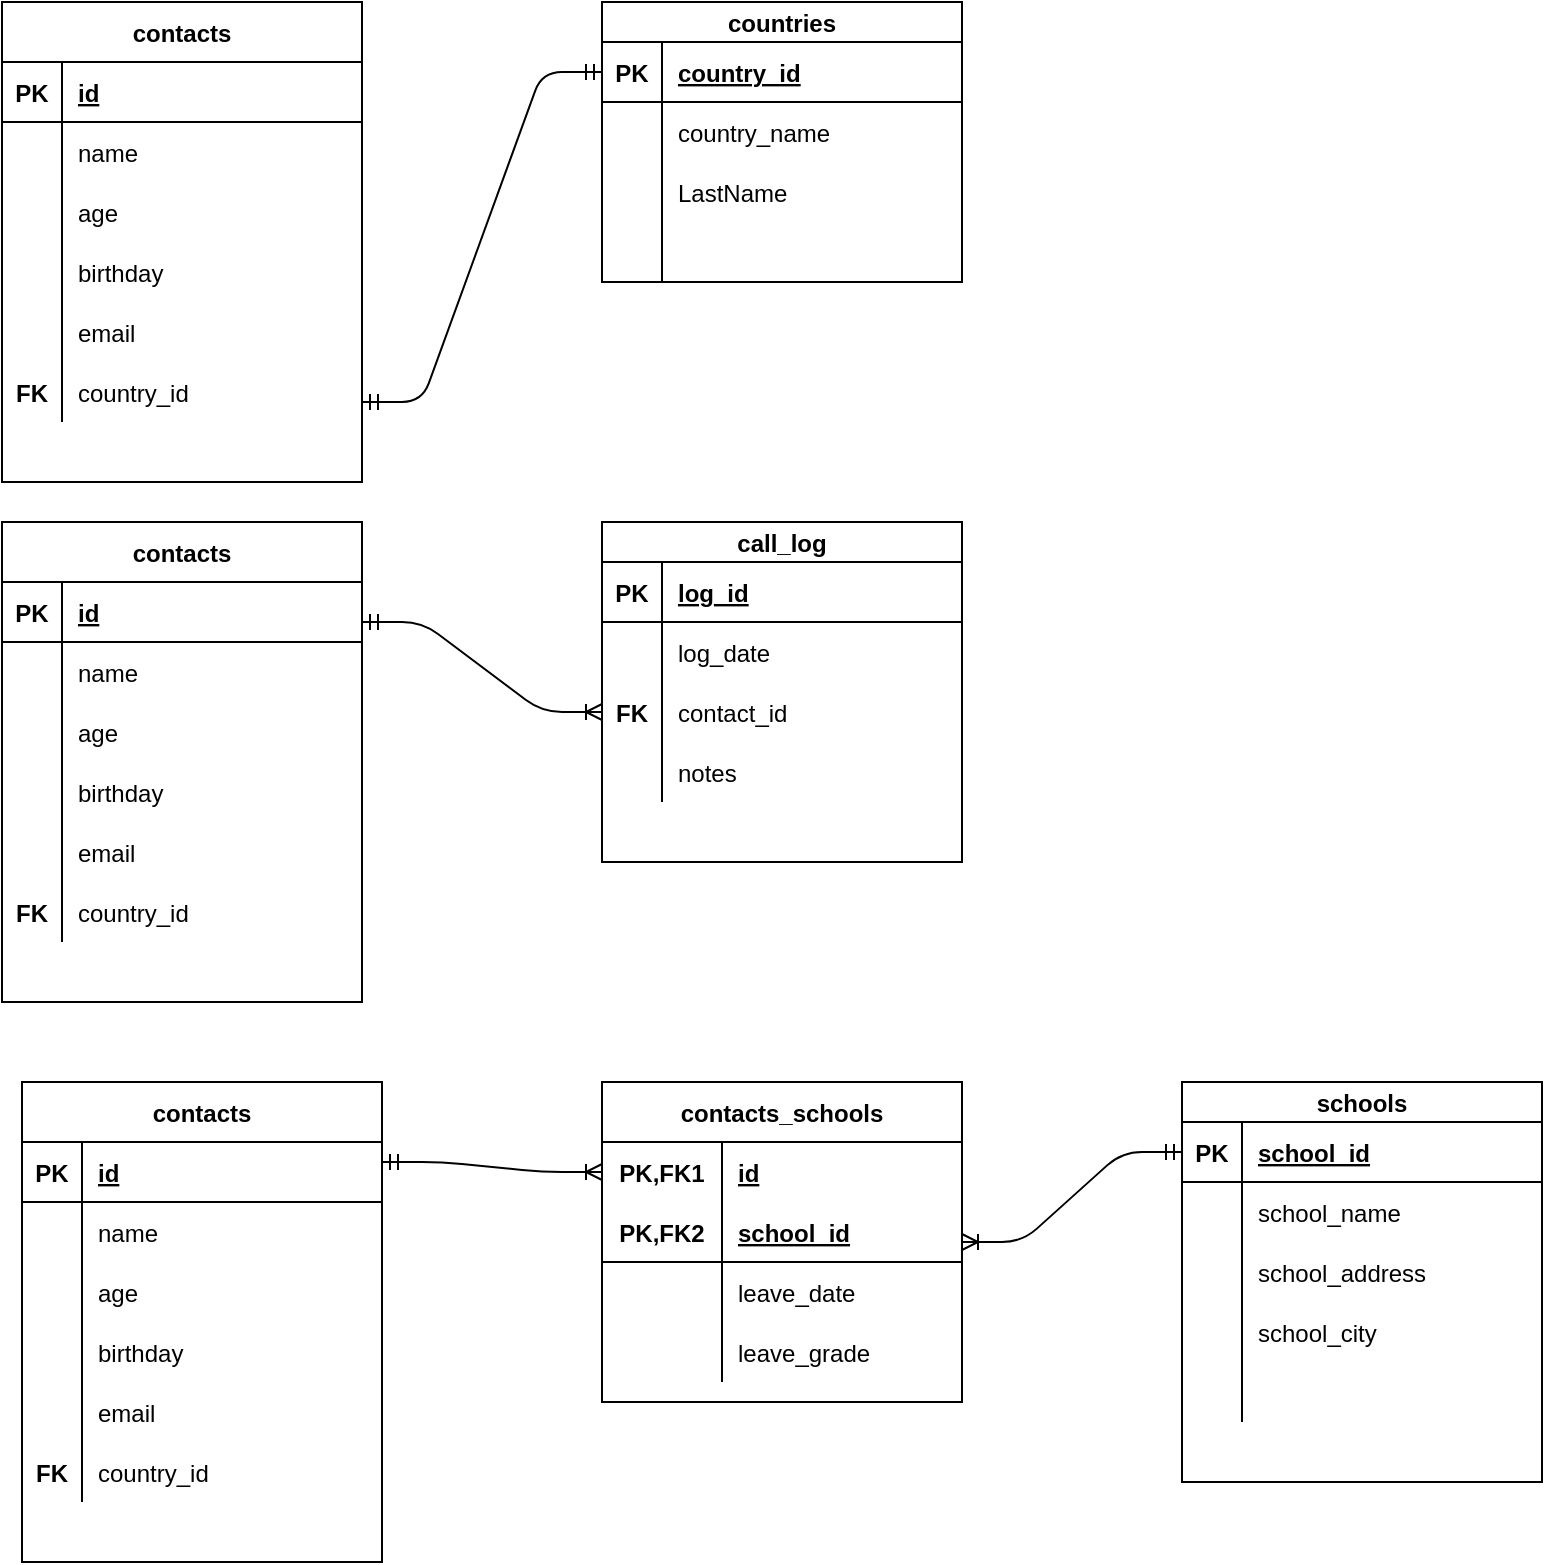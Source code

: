 <mxfile version="15.2.9" type="device"><diagram id="wgr2ggTL1TnB0jgn7J7c" name="Page-1"><mxGraphModel dx="1172" dy="720" grid="1" gridSize="10" guides="1" tooltips="1" connect="1" arrows="1" fold="1" page="1" pageScale="1" pageWidth="827" pageHeight="1169" math="0" shadow="0"><root><mxCell id="0"/><mxCell id="1" parent="0"/><mxCell id="co3IA1X_nIU6zzUNinkR-1" value="contacts" style="shape=table;startSize=30;container=1;collapsible=1;childLayout=tableLayout;fixedRows=1;rowLines=0;fontStyle=1;align=center;resizeLast=1;" vertex="1" parent="1"><mxGeometry x="10" y="10" width="180" height="240" as="geometry"/></mxCell><mxCell id="co3IA1X_nIU6zzUNinkR-2" value="" style="shape=partialRectangle;collapsible=0;dropTarget=0;pointerEvents=0;fillColor=none;top=0;left=0;bottom=1;right=0;points=[[0,0.5],[1,0.5]];portConstraint=eastwest;" vertex="1" parent="co3IA1X_nIU6zzUNinkR-1"><mxGeometry y="30" width="180" height="30" as="geometry"/></mxCell><mxCell id="co3IA1X_nIU6zzUNinkR-3" value="PK" style="shape=partialRectangle;connectable=0;fillColor=none;top=0;left=0;bottom=0;right=0;fontStyle=1;overflow=hidden;" vertex="1" parent="co3IA1X_nIU6zzUNinkR-2"><mxGeometry width="30" height="30" as="geometry"><mxRectangle width="30" height="30" as="alternateBounds"/></mxGeometry></mxCell><mxCell id="co3IA1X_nIU6zzUNinkR-4" value="id" style="shape=partialRectangle;connectable=0;fillColor=none;top=0;left=0;bottom=0;right=0;align=left;spacingLeft=6;fontStyle=5;overflow=hidden;" vertex="1" parent="co3IA1X_nIU6zzUNinkR-2"><mxGeometry x="30" width="150" height="30" as="geometry"><mxRectangle width="150" height="30" as="alternateBounds"/></mxGeometry></mxCell><mxCell id="co3IA1X_nIU6zzUNinkR-5" value="" style="shape=partialRectangle;collapsible=0;dropTarget=0;pointerEvents=0;fillColor=none;top=0;left=0;bottom=0;right=0;points=[[0,0.5],[1,0.5]];portConstraint=eastwest;" vertex="1" parent="co3IA1X_nIU6zzUNinkR-1"><mxGeometry y="60" width="180" height="30" as="geometry"/></mxCell><mxCell id="co3IA1X_nIU6zzUNinkR-6" value="" style="shape=partialRectangle;connectable=0;fillColor=none;top=0;left=0;bottom=0;right=0;editable=1;overflow=hidden;" vertex="1" parent="co3IA1X_nIU6zzUNinkR-5"><mxGeometry width="30" height="30" as="geometry"><mxRectangle width="30" height="30" as="alternateBounds"/></mxGeometry></mxCell><mxCell id="co3IA1X_nIU6zzUNinkR-7" value="name" style="shape=partialRectangle;connectable=0;fillColor=none;top=0;left=0;bottom=0;right=0;align=left;spacingLeft=6;overflow=hidden;" vertex="1" parent="co3IA1X_nIU6zzUNinkR-5"><mxGeometry x="30" width="150" height="30" as="geometry"><mxRectangle width="150" height="30" as="alternateBounds"/></mxGeometry></mxCell><mxCell id="co3IA1X_nIU6zzUNinkR-8" value="" style="shape=partialRectangle;collapsible=0;dropTarget=0;pointerEvents=0;fillColor=none;top=0;left=0;bottom=0;right=0;points=[[0,0.5],[1,0.5]];portConstraint=eastwest;" vertex="1" parent="co3IA1X_nIU6zzUNinkR-1"><mxGeometry y="90" width="180" height="30" as="geometry"/></mxCell><mxCell id="co3IA1X_nIU6zzUNinkR-9" value="" style="shape=partialRectangle;connectable=0;fillColor=none;top=0;left=0;bottom=0;right=0;editable=1;overflow=hidden;" vertex="1" parent="co3IA1X_nIU6zzUNinkR-8"><mxGeometry width="30" height="30" as="geometry"><mxRectangle width="30" height="30" as="alternateBounds"/></mxGeometry></mxCell><mxCell id="co3IA1X_nIU6zzUNinkR-10" value="age" style="shape=partialRectangle;connectable=0;fillColor=none;top=0;left=0;bottom=0;right=0;align=left;spacingLeft=6;overflow=hidden;" vertex="1" parent="co3IA1X_nIU6zzUNinkR-8"><mxGeometry x="30" width="150" height="30" as="geometry"><mxRectangle width="150" height="30" as="alternateBounds"/></mxGeometry></mxCell><mxCell id="co3IA1X_nIU6zzUNinkR-11" value="" style="shape=partialRectangle;collapsible=0;dropTarget=0;pointerEvents=0;fillColor=none;top=0;left=0;bottom=0;right=0;points=[[0,0.5],[1,0.5]];portConstraint=eastwest;" vertex="1" parent="co3IA1X_nIU6zzUNinkR-1"><mxGeometry y="120" width="180" height="30" as="geometry"/></mxCell><mxCell id="co3IA1X_nIU6zzUNinkR-12" value="" style="shape=partialRectangle;connectable=0;fillColor=none;top=0;left=0;bottom=0;right=0;editable=1;overflow=hidden;" vertex="1" parent="co3IA1X_nIU6zzUNinkR-11"><mxGeometry width="30" height="30" as="geometry"><mxRectangle width="30" height="30" as="alternateBounds"/></mxGeometry></mxCell><mxCell id="co3IA1X_nIU6zzUNinkR-13" value="birthday" style="shape=partialRectangle;connectable=0;fillColor=none;top=0;left=0;bottom=0;right=0;align=left;spacingLeft=6;overflow=hidden;" vertex="1" parent="co3IA1X_nIU6zzUNinkR-11"><mxGeometry x="30" width="150" height="30" as="geometry"><mxRectangle width="150" height="30" as="alternateBounds"/></mxGeometry></mxCell><mxCell id="co3IA1X_nIU6zzUNinkR-49" value="" style="shape=partialRectangle;collapsible=0;dropTarget=0;pointerEvents=0;fillColor=none;top=0;left=0;bottom=0;right=0;points=[[0,0.5],[1,0.5]];portConstraint=eastwest;" vertex="1" parent="co3IA1X_nIU6zzUNinkR-1"><mxGeometry y="150" width="180" height="30" as="geometry"/></mxCell><mxCell id="co3IA1X_nIU6zzUNinkR-50" value="" style="shape=partialRectangle;connectable=0;fillColor=none;top=0;left=0;bottom=0;right=0;editable=1;overflow=hidden;fontStyle=1" vertex="1" parent="co3IA1X_nIU6zzUNinkR-49"><mxGeometry width="30" height="30" as="geometry"><mxRectangle width="30" height="30" as="alternateBounds"/></mxGeometry></mxCell><mxCell id="co3IA1X_nIU6zzUNinkR-51" value="email" style="shape=partialRectangle;connectable=0;fillColor=none;top=0;left=0;bottom=0;right=0;align=left;spacingLeft=6;overflow=hidden;" vertex="1" parent="co3IA1X_nIU6zzUNinkR-49"><mxGeometry x="30" width="150" height="30" as="geometry"><mxRectangle width="150" height="30" as="alternateBounds"/></mxGeometry></mxCell><mxCell id="co3IA1X_nIU6zzUNinkR-54" value="" style="shape=partialRectangle;collapsible=0;dropTarget=0;pointerEvents=0;fillColor=none;top=0;left=0;bottom=0;right=0;points=[[0,0.5],[1,0.5]];portConstraint=eastwest;" vertex="1" parent="co3IA1X_nIU6zzUNinkR-1"><mxGeometry y="180" width="180" height="30" as="geometry"/></mxCell><mxCell id="co3IA1X_nIU6zzUNinkR-55" value="FK" style="shape=partialRectangle;connectable=0;fillColor=none;top=0;left=0;bottom=0;right=0;editable=1;overflow=hidden;fontStyle=1" vertex="1" parent="co3IA1X_nIU6zzUNinkR-54"><mxGeometry width="30" height="30" as="geometry"><mxRectangle width="30" height="30" as="alternateBounds"/></mxGeometry></mxCell><mxCell id="co3IA1X_nIU6zzUNinkR-56" value="country_id" style="shape=partialRectangle;connectable=0;fillColor=none;top=0;left=0;bottom=0;right=0;align=left;spacingLeft=6;overflow=hidden;" vertex="1" parent="co3IA1X_nIU6zzUNinkR-54"><mxGeometry x="30" width="150" height="30" as="geometry"><mxRectangle width="150" height="30" as="alternateBounds"/></mxGeometry></mxCell><mxCell id="co3IA1X_nIU6zzUNinkR-33" value="countries" style="shape=table;startSize=20;container=1;collapsible=1;childLayout=tableLayout;fixedRows=1;rowLines=0;fontStyle=1;align=center;resizeLast=1;" vertex="1" parent="1"><mxGeometry x="310" y="10" width="180" height="140" as="geometry"/></mxCell><mxCell id="co3IA1X_nIU6zzUNinkR-34" value="" style="shape=partialRectangle;collapsible=0;dropTarget=0;pointerEvents=0;fillColor=none;top=0;left=0;bottom=1;right=0;points=[[0,0.5],[1,0.5]];portConstraint=eastwest;" vertex="1" parent="co3IA1X_nIU6zzUNinkR-33"><mxGeometry y="20" width="180" height="30" as="geometry"/></mxCell><mxCell id="co3IA1X_nIU6zzUNinkR-35" value="PK" style="shape=partialRectangle;connectable=0;fillColor=none;top=0;left=0;bottom=0;right=0;fontStyle=1;overflow=hidden;" vertex="1" parent="co3IA1X_nIU6zzUNinkR-34"><mxGeometry width="30" height="30" as="geometry"><mxRectangle width="30" height="30" as="alternateBounds"/></mxGeometry></mxCell><mxCell id="co3IA1X_nIU6zzUNinkR-36" value="country_id" style="shape=partialRectangle;connectable=0;fillColor=none;top=0;left=0;bottom=0;right=0;align=left;spacingLeft=6;fontStyle=5;overflow=hidden;" vertex="1" parent="co3IA1X_nIU6zzUNinkR-34"><mxGeometry x="30" width="150" height="30" as="geometry"><mxRectangle width="150" height="30" as="alternateBounds"/></mxGeometry></mxCell><mxCell id="co3IA1X_nIU6zzUNinkR-37" value="" style="shape=partialRectangle;collapsible=0;dropTarget=0;pointerEvents=0;fillColor=none;top=0;left=0;bottom=0;right=0;points=[[0,0.5],[1,0.5]];portConstraint=eastwest;" vertex="1" parent="co3IA1X_nIU6zzUNinkR-33"><mxGeometry y="50" width="180" height="30" as="geometry"/></mxCell><mxCell id="co3IA1X_nIU6zzUNinkR-38" value="" style="shape=partialRectangle;connectable=0;fillColor=none;top=0;left=0;bottom=0;right=0;editable=1;overflow=hidden;" vertex="1" parent="co3IA1X_nIU6zzUNinkR-37"><mxGeometry width="30" height="30" as="geometry"><mxRectangle width="30" height="30" as="alternateBounds"/></mxGeometry></mxCell><mxCell id="co3IA1X_nIU6zzUNinkR-39" value="country_name" style="shape=partialRectangle;connectable=0;fillColor=none;top=0;left=0;bottom=0;right=0;align=left;spacingLeft=6;overflow=hidden;" vertex="1" parent="co3IA1X_nIU6zzUNinkR-37"><mxGeometry x="30" width="150" height="30" as="geometry"><mxRectangle width="150" height="30" as="alternateBounds"/></mxGeometry></mxCell><mxCell id="co3IA1X_nIU6zzUNinkR-40" value="" style="shape=partialRectangle;collapsible=0;dropTarget=0;pointerEvents=0;fillColor=none;top=0;left=0;bottom=0;right=0;points=[[0,0.5],[1,0.5]];portConstraint=eastwest;" vertex="1" parent="co3IA1X_nIU6zzUNinkR-33"><mxGeometry y="80" width="180" height="30" as="geometry"/></mxCell><mxCell id="co3IA1X_nIU6zzUNinkR-41" value="" style="shape=partialRectangle;connectable=0;fillColor=none;top=0;left=0;bottom=0;right=0;editable=1;overflow=hidden;" vertex="1" parent="co3IA1X_nIU6zzUNinkR-40"><mxGeometry width="30" height="30" as="geometry"><mxRectangle width="30" height="30" as="alternateBounds"/></mxGeometry></mxCell><mxCell id="co3IA1X_nIU6zzUNinkR-42" value="LastName" style="shape=partialRectangle;connectable=0;fillColor=none;top=0;left=0;bottom=0;right=0;align=left;spacingLeft=6;overflow=hidden;" vertex="1" parent="co3IA1X_nIU6zzUNinkR-40"><mxGeometry x="30" width="150" height="30" as="geometry"><mxRectangle width="150" height="30" as="alternateBounds"/></mxGeometry></mxCell><mxCell id="co3IA1X_nIU6zzUNinkR-43" value="" style="shape=partialRectangle;collapsible=0;dropTarget=0;pointerEvents=0;fillColor=none;top=0;left=0;bottom=0;right=0;points=[[0,0.5],[1,0.5]];portConstraint=eastwest;" vertex="1" parent="co3IA1X_nIU6zzUNinkR-33"><mxGeometry y="110" width="180" height="30" as="geometry"/></mxCell><mxCell id="co3IA1X_nIU6zzUNinkR-44" value="" style="shape=partialRectangle;connectable=0;fillColor=none;top=0;left=0;bottom=0;right=0;editable=1;overflow=hidden;fontStyle=1" vertex="1" parent="co3IA1X_nIU6zzUNinkR-43"><mxGeometry width="30" height="30" as="geometry"><mxRectangle width="30" height="30" as="alternateBounds"/></mxGeometry></mxCell><mxCell id="co3IA1X_nIU6zzUNinkR-45" value="" style="shape=partialRectangle;connectable=0;fillColor=none;top=0;left=0;bottom=0;right=0;align=left;spacingLeft=6;overflow=hidden;" vertex="1" parent="co3IA1X_nIU6zzUNinkR-43"><mxGeometry x="30" width="150" height="30" as="geometry"><mxRectangle width="150" height="30" as="alternateBounds"/></mxGeometry></mxCell><mxCell id="co3IA1X_nIU6zzUNinkR-58" value="contacts" style="shape=table;startSize=30;container=1;collapsible=1;childLayout=tableLayout;fixedRows=1;rowLines=0;fontStyle=1;align=center;resizeLast=1;" vertex="1" parent="1"><mxGeometry x="10" y="270" width="180" height="240" as="geometry"/></mxCell><mxCell id="co3IA1X_nIU6zzUNinkR-59" value="" style="shape=partialRectangle;collapsible=0;dropTarget=0;pointerEvents=0;fillColor=none;top=0;left=0;bottom=1;right=0;points=[[0,0.5],[1,0.5]];portConstraint=eastwest;" vertex="1" parent="co3IA1X_nIU6zzUNinkR-58"><mxGeometry y="30" width="180" height="30" as="geometry"/></mxCell><mxCell id="co3IA1X_nIU6zzUNinkR-60" value="PK" style="shape=partialRectangle;connectable=0;fillColor=none;top=0;left=0;bottom=0;right=0;fontStyle=1;overflow=hidden;" vertex="1" parent="co3IA1X_nIU6zzUNinkR-59"><mxGeometry width="30" height="30" as="geometry"><mxRectangle width="30" height="30" as="alternateBounds"/></mxGeometry></mxCell><mxCell id="co3IA1X_nIU6zzUNinkR-61" value="id" style="shape=partialRectangle;connectable=0;fillColor=none;top=0;left=0;bottom=0;right=0;align=left;spacingLeft=6;fontStyle=5;overflow=hidden;" vertex="1" parent="co3IA1X_nIU6zzUNinkR-59"><mxGeometry x="30" width="150" height="30" as="geometry"><mxRectangle width="150" height="30" as="alternateBounds"/></mxGeometry></mxCell><mxCell id="co3IA1X_nIU6zzUNinkR-62" value="" style="shape=partialRectangle;collapsible=0;dropTarget=0;pointerEvents=0;fillColor=none;top=0;left=0;bottom=0;right=0;points=[[0,0.5],[1,0.5]];portConstraint=eastwest;" vertex="1" parent="co3IA1X_nIU6zzUNinkR-58"><mxGeometry y="60" width="180" height="30" as="geometry"/></mxCell><mxCell id="co3IA1X_nIU6zzUNinkR-63" value="" style="shape=partialRectangle;connectable=0;fillColor=none;top=0;left=0;bottom=0;right=0;editable=1;overflow=hidden;" vertex="1" parent="co3IA1X_nIU6zzUNinkR-62"><mxGeometry width="30" height="30" as="geometry"><mxRectangle width="30" height="30" as="alternateBounds"/></mxGeometry></mxCell><mxCell id="co3IA1X_nIU6zzUNinkR-64" value="name" style="shape=partialRectangle;connectable=0;fillColor=none;top=0;left=0;bottom=0;right=0;align=left;spacingLeft=6;overflow=hidden;" vertex="1" parent="co3IA1X_nIU6zzUNinkR-62"><mxGeometry x="30" width="150" height="30" as="geometry"><mxRectangle width="150" height="30" as="alternateBounds"/></mxGeometry></mxCell><mxCell id="co3IA1X_nIU6zzUNinkR-65" value="" style="shape=partialRectangle;collapsible=0;dropTarget=0;pointerEvents=0;fillColor=none;top=0;left=0;bottom=0;right=0;points=[[0,0.5],[1,0.5]];portConstraint=eastwest;" vertex="1" parent="co3IA1X_nIU6zzUNinkR-58"><mxGeometry y="90" width="180" height="30" as="geometry"/></mxCell><mxCell id="co3IA1X_nIU6zzUNinkR-66" value="" style="shape=partialRectangle;connectable=0;fillColor=none;top=0;left=0;bottom=0;right=0;editable=1;overflow=hidden;" vertex="1" parent="co3IA1X_nIU6zzUNinkR-65"><mxGeometry width="30" height="30" as="geometry"><mxRectangle width="30" height="30" as="alternateBounds"/></mxGeometry></mxCell><mxCell id="co3IA1X_nIU6zzUNinkR-67" value="age" style="shape=partialRectangle;connectable=0;fillColor=none;top=0;left=0;bottom=0;right=0;align=left;spacingLeft=6;overflow=hidden;" vertex="1" parent="co3IA1X_nIU6zzUNinkR-65"><mxGeometry x="30" width="150" height="30" as="geometry"><mxRectangle width="150" height="30" as="alternateBounds"/></mxGeometry></mxCell><mxCell id="co3IA1X_nIU6zzUNinkR-68" value="" style="shape=partialRectangle;collapsible=0;dropTarget=0;pointerEvents=0;fillColor=none;top=0;left=0;bottom=0;right=0;points=[[0,0.5],[1,0.5]];portConstraint=eastwest;" vertex="1" parent="co3IA1X_nIU6zzUNinkR-58"><mxGeometry y="120" width="180" height="30" as="geometry"/></mxCell><mxCell id="co3IA1X_nIU6zzUNinkR-69" value="" style="shape=partialRectangle;connectable=0;fillColor=none;top=0;left=0;bottom=0;right=0;editable=1;overflow=hidden;" vertex="1" parent="co3IA1X_nIU6zzUNinkR-68"><mxGeometry width="30" height="30" as="geometry"><mxRectangle width="30" height="30" as="alternateBounds"/></mxGeometry></mxCell><mxCell id="co3IA1X_nIU6zzUNinkR-70" value="birthday" style="shape=partialRectangle;connectable=0;fillColor=none;top=0;left=0;bottom=0;right=0;align=left;spacingLeft=6;overflow=hidden;" vertex="1" parent="co3IA1X_nIU6zzUNinkR-68"><mxGeometry x="30" width="150" height="30" as="geometry"><mxRectangle width="150" height="30" as="alternateBounds"/></mxGeometry></mxCell><mxCell id="co3IA1X_nIU6zzUNinkR-71" value="" style="shape=partialRectangle;collapsible=0;dropTarget=0;pointerEvents=0;fillColor=none;top=0;left=0;bottom=0;right=0;points=[[0,0.5],[1,0.5]];portConstraint=eastwest;" vertex="1" parent="co3IA1X_nIU6zzUNinkR-58"><mxGeometry y="150" width="180" height="30" as="geometry"/></mxCell><mxCell id="co3IA1X_nIU6zzUNinkR-72" value="" style="shape=partialRectangle;connectable=0;fillColor=none;top=0;left=0;bottom=0;right=0;editable=1;overflow=hidden;fontStyle=1" vertex="1" parent="co3IA1X_nIU6zzUNinkR-71"><mxGeometry width="30" height="30" as="geometry"><mxRectangle width="30" height="30" as="alternateBounds"/></mxGeometry></mxCell><mxCell id="co3IA1X_nIU6zzUNinkR-73" value="email" style="shape=partialRectangle;connectable=0;fillColor=none;top=0;left=0;bottom=0;right=0;align=left;spacingLeft=6;overflow=hidden;" vertex="1" parent="co3IA1X_nIU6zzUNinkR-71"><mxGeometry x="30" width="150" height="30" as="geometry"><mxRectangle width="150" height="30" as="alternateBounds"/></mxGeometry></mxCell><mxCell id="co3IA1X_nIU6zzUNinkR-74" value="" style="shape=partialRectangle;collapsible=0;dropTarget=0;pointerEvents=0;fillColor=none;top=0;left=0;bottom=0;right=0;points=[[0,0.5],[1,0.5]];portConstraint=eastwest;" vertex="1" parent="co3IA1X_nIU6zzUNinkR-58"><mxGeometry y="180" width="180" height="30" as="geometry"/></mxCell><mxCell id="co3IA1X_nIU6zzUNinkR-75" value="FK" style="shape=partialRectangle;connectable=0;fillColor=none;top=0;left=0;bottom=0;right=0;editable=1;overflow=hidden;fontStyle=1" vertex="1" parent="co3IA1X_nIU6zzUNinkR-74"><mxGeometry width="30" height="30" as="geometry"><mxRectangle width="30" height="30" as="alternateBounds"/></mxGeometry></mxCell><mxCell id="co3IA1X_nIU6zzUNinkR-76" value="country_id" style="shape=partialRectangle;connectable=0;fillColor=none;top=0;left=0;bottom=0;right=0;align=left;spacingLeft=6;overflow=hidden;" vertex="1" parent="co3IA1X_nIU6zzUNinkR-74"><mxGeometry x="30" width="150" height="30" as="geometry"><mxRectangle width="150" height="30" as="alternateBounds"/></mxGeometry></mxCell><mxCell id="co3IA1X_nIU6zzUNinkR-77" value="call_log" style="shape=table;startSize=20;container=1;collapsible=1;childLayout=tableLayout;fixedRows=1;rowLines=0;fontStyle=1;align=center;resizeLast=1;" vertex="1" parent="1"><mxGeometry x="310" y="270" width="180" height="170" as="geometry"/></mxCell><mxCell id="co3IA1X_nIU6zzUNinkR-78" value="" style="shape=partialRectangle;collapsible=0;dropTarget=0;pointerEvents=0;fillColor=none;top=0;left=0;bottom=1;right=0;points=[[0,0.5],[1,0.5]];portConstraint=eastwest;" vertex="1" parent="co3IA1X_nIU6zzUNinkR-77"><mxGeometry y="20" width="180" height="30" as="geometry"/></mxCell><mxCell id="co3IA1X_nIU6zzUNinkR-79" value="PK" style="shape=partialRectangle;connectable=0;fillColor=none;top=0;left=0;bottom=0;right=0;fontStyle=1;overflow=hidden;" vertex="1" parent="co3IA1X_nIU6zzUNinkR-78"><mxGeometry width="30" height="30" as="geometry"><mxRectangle width="30" height="30" as="alternateBounds"/></mxGeometry></mxCell><mxCell id="co3IA1X_nIU6zzUNinkR-80" value="log_id" style="shape=partialRectangle;connectable=0;fillColor=none;top=0;left=0;bottom=0;right=0;align=left;spacingLeft=6;fontStyle=5;overflow=hidden;" vertex="1" parent="co3IA1X_nIU6zzUNinkR-78"><mxGeometry x="30" width="150" height="30" as="geometry"><mxRectangle width="150" height="30" as="alternateBounds"/></mxGeometry></mxCell><mxCell id="co3IA1X_nIU6zzUNinkR-81" value="" style="shape=partialRectangle;collapsible=0;dropTarget=0;pointerEvents=0;fillColor=none;top=0;left=0;bottom=0;right=0;points=[[0,0.5],[1,0.5]];portConstraint=eastwest;" vertex="1" parent="co3IA1X_nIU6zzUNinkR-77"><mxGeometry y="50" width="180" height="30" as="geometry"/></mxCell><mxCell id="co3IA1X_nIU6zzUNinkR-82" value="" style="shape=partialRectangle;connectable=0;fillColor=none;top=0;left=0;bottom=0;right=0;editable=1;overflow=hidden;" vertex="1" parent="co3IA1X_nIU6zzUNinkR-81"><mxGeometry width="30" height="30" as="geometry"><mxRectangle width="30" height="30" as="alternateBounds"/></mxGeometry></mxCell><mxCell id="co3IA1X_nIU6zzUNinkR-83" value="log_date" style="shape=partialRectangle;connectable=0;fillColor=none;top=0;left=0;bottom=0;right=0;align=left;spacingLeft=6;overflow=hidden;" vertex="1" parent="co3IA1X_nIU6zzUNinkR-81"><mxGeometry x="30" width="150" height="30" as="geometry"><mxRectangle width="150" height="30" as="alternateBounds"/></mxGeometry></mxCell><mxCell id="co3IA1X_nIU6zzUNinkR-84" value="" style="shape=partialRectangle;collapsible=0;dropTarget=0;pointerEvents=0;fillColor=none;top=0;left=0;bottom=0;right=0;points=[[0,0.5],[1,0.5]];portConstraint=eastwest;" vertex="1" parent="co3IA1X_nIU6zzUNinkR-77"><mxGeometry y="80" width="180" height="30" as="geometry"/></mxCell><mxCell id="co3IA1X_nIU6zzUNinkR-85" value="FK" style="shape=partialRectangle;connectable=0;fillColor=none;top=0;left=0;bottom=0;right=0;editable=1;overflow=hidden;fontStyle=1" vertex="1" parent="co3IA1X_nIU6zzUNinkR-84"><mxGeometry width="30" height="30" as="geometry"><mxRectangle width="30" height="30" as="alternateBounds"/></mxGeometry></mxCell><mxCell id="co3IA1X_nIU6zzUNinkR-86" value="contact_id" style="shape=partialRectangle;connectable=0;fillColor=none;top=0;left=0;bottom=0;right=0;align=left;spacingLeft=6;overflow=hidden;" vertex="1" parent="co3IA1X_nIU6zzUNinkR-84"><mxGeometry x="30" width="150" height="30" as="geometry"><mxRectangle width="150" height="30" as="alternateBounds"/></mxGeometry></mxCell><mxCell id="co3IA1X_nIU6zzUNinkR-90" value="" style="shape=partialRectangle;collapsible=0;dropTarget=0;pointerEvents=0;fillColor=none;top=0;left=0;bottom=0;right=0;points=[[0,0.5],[1,0.5]];portConstraint=eastwest;" vertex="1" parent="co3IA1X_nIU6zzUNinkR-77"><mxGeometry y="110" width="180" height="30" as="geometry"/></mxCell><mxCell id="co3IA1X_nIU6zzUNinkR-91" value="" style="shape=partialRectangle;connectable=0;fillColor=none;top=0;left=0;bottom=0;right=0;editable=1;overflow=hidden;" vertex="1" parent="co3IA1X_nIU6zzUNinkR-90"><mxGeometry width="30" height="30" as="geometry"><mxRectangle width="30" height="30" as="alternateBounds"/></mxGeometry></mxCell><mxCell id="co3IA1X_nIU6zzUNinkR-92" value="notes" style="shape=partialRectangle;connectable=0;fillColor=none;top=0;left=0;bottom=0;right=0;align=left;spacingLeft=6;overflow=hidden;" vertex="1" parent="co3IA1X_nIU6zzUNinkR-90"><mxGeometry x="30" width="150" height="30" as="geometry"><mxRectangle width="150" height="30" as="alternateBounds"/></mxGeometry></mxCell><mxCell id="co3IA1X_nIU6zzUNinkR-93" value="" style="edgeStyle=entityRelationEdgeStyle;fontSize=12;html=1;endArrow=ERoneToMany;entryX=0;entryY=0.5;entryDx=0;entryDy=0;startArrow=ERmandOne;startFill=0;" edge="1" parent="1" target="co3IA1X_nIU6zzUNinkR-84"><mxGeometry width="100" height="100" relative="1" as="geometry"><mxPoint x="190" y="320" as="sourcePoint"/><mxPoint x="290" y="220" as="targetPoint"/></mxGeometry></mxCell><mxCell id="co3IA1X_nIU6zzUNinkR-94" value="" style="edgeStyle=entityRelationEdgeStyle;fontSize=12;html=1;endArrow=ERmandOne;startArrow=ERmandOne;entryX=0;entryY=0.5;entryDx=0;entryDy=0;" edge="1" parent="1" target="co3IA1X_nIU6zzUNinkR-34"><mxGeometry width="100" height="100" relative="1" as="geometry"><mxPoint x="190" y="210" as="sourcePoint"/><mxPoint x="290" y="110" as="targetPoint"/></mxGeometry></mxCell><mxCell id="co3IA1X_nIU6zzUNinkR-95" value="contacts" style="shape=table;startSize=30;container=1;collapsible=1;childLayout=tableLayout;fixedRows=1;rowLines=0;fontStyle=1;align=center;resizeLast=1;" vertex="1" parent="1"><mxGeometry x="20" y="550" width="180" height="240" as="geometry"/></mxCell><mxCell id="co3IA1X_nIU6zzUNinkR-96" value="" style="shape=partialRectangle;collapsible=0;dropTarget=0;pointerEvents=0;fillColor=none;top=0;left=0;bottom=1;right=0;points=[[0,0.5],[1,0.5]];portConstraint=eastwest;" vertex="1" parent="co3IA1X_nIU6zzUNinkR-95"><mxGeometry y="30" width="180" height="30" as="geometry"/></mxCell><mxCell id="co3IA1X_nIU6zzUNinkR-97" value="PK" style="shape=partialRectangle;connectable=0;fillColor=none;top=0;left=0;bottom=0;right=0;fontStyle=1;overflow=hidden;" vertex="1" parent="co3IA1X_nIU6zzUNinkR-96"><mxGeometry width="30" height="30" as="geometry"><mxRectangle width="30" height="30" as="alternateBounds"/></mxGeometry></mxCell><mxCell id="co3IA1X_nIU6zzUNinkR-98" value="id" style="shape=partialRectangle;connectable=0;fillColor=none;top=0;left=0;bottom=0;right=0;align=left;spacingLeft=6;fontStyle=5;overflow=hidden;" vertex="1" parent="co3IA1X_nIU6zzUNinkR-96"><mxGeometry x="30" width="150" height="30" as="geometry"><mxRectangle width="150" height="30" as="alternateBounds"/></mxGeometry></mxCell><mxCell id="co3IA1X_nIU6zzUNinkR-99" value="" style="shape=partialRectangle;collapsible=0;dropTarget=0;pointerEvents=0;fillColor=none;top=0;left=0;bottom=0;right=0;points=[[0,0.5],[1,0.5]];portConstraint=eastwest;" vertex="1" parent="co3IA1X_nIU6zzUNinkR-95"><mxGeometry y="60" width="180" height="30" as="geometry"/></mxCell><mxCell id="co3IA1X_nIU6zzUNinkR-100" value="" style="shape=partialRectangle;connectable=0;fillColor=none;top=0;left=0;bottom=0;right=0;editable=1;overflow=hidden;" vertex="1" parent="co3IA1X_nIU6zzUNinkR-99"><mxGeometry width="30" height="30" as="geometry"><mxRectangle width="30" height="30" as="alternateBounds"/></mxGeometry></mxCell><mxCell id="co3IA1X_nIU6zzUNinkR-101" value="name" style="shape=partialRectangle;connectable=0;fillColor=none;top=0;left=0;bottom=0;right=0;align=left;spacingLeft=6;overflow=hidden;" vertex="1" parent="co3IA1X_nIU6zzUNinkR-99"><mxGeometry x="30" width="150" height="30" as="geometry"><mxRectangle width="150" height="30" as="alternateBounds"/></mxGeometry></mxCell><mxCell id="co3IA1X_nIU6zzUNinkR-102" value="" style="shape=partialRectangle;collapsible=0;dropTarget=0;pointerEvents=0;fillColor=none;top=0;left=0;bottom=0;right=0;points=[[0,0.5],[1,0.5]];portConstraint=eastwest;" vertex="1" parent="co3IA1X_nIU6zzUNinkR-95"><mxGeometry y="90" width="180" height="30" as="geometry"/></mxCell><mxCell id="co3IA1X_nIU6zzUNinkR-103" value="" style="shape=partialRectangle;connectable=0;fillColor=none;top=0;left=0;bottom=0;right=0;editable=1;overflow=hidden;" vertex="1" parent="co3IA1X_nIU6zzUNinkR-102"><mxGeometry width="30" height="30" as="geometry"><mxRectangle width="30" height="30" as="alternateBounds"/></mxGeometry></mxCell><mxCell id="co3IA1X_nIU6zzUNinkR-104" value="age" style="shape=partialRectangle;connectable=0;fillColor=none;top=0;left=0;bottom=0;right=0;align=left;spacingLeft=6;overflow=hidden;" vertex="1" parent="co3IA1X_nIU6zzUNinkR-102"><mxGeometry x="30" width="150" height="30" as="geometry"><mxRectangle width="150" height="30" as="alternateBounds"/></mxGeometry></mxCell><mxCell id="co3IA1X_nIU6zzUNinkR-105" value="" style="shape=partialRectangle;collapsible=0;dropTarget=0;pointerEvents=0;fillColor=none;top=0;left=0;bottom=0;right=0;points=[[0,0.5],[1,0.5]];portConstraint=eastwest;" vertex="1" parent="co3IA1X_nIU6zzUNinkR-95"><mxGeometry y="120" width="180" height="30" as="geometry"/></mxCell><mxCell id="co3IA1X_nIU6zzUNinkR-106" value="" style="shape=partialRectangle;connectable=0;fillColor=none;top=0;left=0;bottom=0;right=0;editable=1;overflow=hidden;" vertex="1" parent="co3IA1X_nIU6zzUNinkR-105"><mxGeometry width="30" height="30" as="geometry"><mxRectangle width="30" height="30" as="alternateBounds"/></mxGeometry></mxCell><mxCell id="co3IA1X_nIU6zzUNinkR-107" value="birthday" style="shape=partialRectangle;connectable=0;fillColor=none;top=0;left=0;bottom=0;right=0;align=left;spacingLeft=6;overflow=hidden;" vertex="1" parent="co3IA1X_nIU6zzUNinkR-105"><mxGeometry x="30" width="150" height="30" as="geometry"><mxRectangle width="150" height="30" as="alternateBounds"/></mxGeometry></mxCell><mxCell id="co3IA1X_nIU6zzUNinkR-108" value="" style="shape=partialRectangle;collapsible=0;dropTarget=0;pointerEvents=0;fillColor=none;top=0;left=0;bottom=0;right=0;points=[[0,0.5],[1,0.5]];portConstraint=eastwest;" vertex="1" parent="co3IA1X_nIU6zzUNinkR-95"><mxGeometry y="150" width="180" height="30" as="geometry"/></mxCell><mxCell id="co3IA1X_nIU6zzUNinkR-109" value="" style="shape=partialRectangle;connectable=0;fillColor=none;top=0;left=0;bottom=0;right=0;editable=1;overflow=hidden;fontStyle=1" vertex="1" parent="co3IA1X_nIU6zzUNinkR-108"><mxGeometry width="30" height="30" as="geometry"><mxRectangle width="30" height="30" as="alternateBounds"/></mxGeometry></mxCell><mxCell id="co3IA1X_nIU6zzUNinkR-110" value="email" style="shape=partialRectangle;connectable=0;fillColor=none;top=0;left=0;bottom=0;right=0;align=left;spacingLeft=6;overflow=hidden;" vertex="1" parent="co3IA1X_nIU6zzUNinkR-108"><mxGeometry x="30" width="150" height="30" as="geometry"><mxRectangle width="150" height="30" as="alternateBounds"/></mxGeometry></mxCell><mxCell id="co3IA1X_nIU6zzUNinkR-111" value="" style="shape=partialRectangle;collapsible=0;dropTarget=0;pointerEvents=0;fillColor=none;top=0;left=0;bottom=0;right=0;points=[[0,0.5],[1,0.5]];portConstraint=eastwest;" vertex="1" parent="co3IA1X_nIU6zzUNinkR-95"><mxGeometry y="180" width="180" height="30" as="geometry"/></mxCell><mxCell id="co3IA1X_nIU6zzUNinkR-112" value="FK" style="shape=partialRectangle;connectable=0;fillColor=none;top=0;left=0;bottom=0;right=0;editable=1;overflow=hidden;fontStyle=1" vertex="1" parent="co3IA1X_nIU6zzUNinkR-111"><mxGeometry width="30" height="30" as="geometry"><mxRectangle width="30" height="30" as="alternateBounds"/></mxGeometry></mxCell><mxCell id="co3IA1X_nIU6zzUNinkR-113" value="country_id" style="shape=partialRectangle;connectable=0;fillColor=none;top=0;left=0;bottom=0;right=0;align=left;spacingLeft=6;overflow=hidden;" vertex="1" parent="co3IA1X_nIU6zzUNinkR-111"><mxGeometry x="30" width="150" height="30" as="geometry"><mxRectangle width="150" height="30" as="alternateBounds"/></mxGeometry></mxCell><mxCell id="co3IA1X_nIU6zzUNinkR-127" value="schools" style="shape=table;startSize=20;container=1;collapsible=1;childLayout=tableLayout;fixedRows=1;rowLines=0;fontStyle=1;align=center;resizeLast=1;" vertex="1" parent="1"><mxGeometry x="600" y="550" width="180" height="200" as="geometry"/></mxCell><mxCell id="co3IA1X_nIU6zzUNinkR-128" value="" style="shape=partialRectangle;collapsible=0;dropTarget=0;pointerEvents=0;fillColor=none;top=0;left=0;bottom=1;right=0;points=[[0,0.5],[1,0.5]];portConstraint=eastwest;" vertex="1" parent="co3IA1X_nIU6zzUNinkR-127"><mxGeometry y="20" width="180" height="30" as="geometry"/></mxCell><mxCell id="co3IA1X_nIU6zzUNinkR-129" value="PK" style="shape=partialRectangle;connectable=0;fillColor=none;top=0;left=0;bottom=0;right=0;fontStyle=1;overflow=hidden;" vertex="1" parent="co3IA1X_nIU6zzUNinkR-128"><mxGeometry width="30" height="30" as="geometry"><mxRectangle width="30" height="30" as="alternateBounds"/></mxGeometry></mxCell><mxCell id="co3IA1X_nIU6zzUNinkR-130" value="school_id" style="shape=partialRectangle;connectable=0;fillColor=none;top=0;left=0;bottom=0;right=0;align=left;spacingLeft=6;fontStyle=5;overflow=hidden;" vertex="1" parent="co3IA1X_nIU6zzUNinkR-128"><mxGeometry x="30" width="150" height="30" as="geometry"><mxRectangle width="150" height="30" as="alternateBounds"/></mxGeometry></mxCell><mxCell id="co3IA1X_nIU6zzUNinkR-131" value="" style="shape=partialRectangle;collapsible=0;dropTarget=0;pointerEvents=0;fillColor=none;top=0;left=0;bottom=0;right=0;points=[[0,0.5],[1,0.5]];portConstraint=eastwest;" vertex="1" parent="co3IA1X_nIU6zzUNinkR-127"><mxGeometry y="50" width="180" height="30" as="geometry"/></mxCell><mxCell id="co3IA1X_nIU6zzUNinkR-132" value="" style="shape=partialRectangle;connectable=0;fillColor=none;top=0;left=0;bottom=0;right=0;editable=1;overflow=hidden;" vertex="1" parent="co3IA1X_nIU6zzUNinkR-131"><mxGeometry width="30" height="30" as="geometry"><mxRectangle width="30" height="30" as="alternateBounds"/></mxGeometry></mxCell><mxCell id="co3IA1X_nIU6zzUNinkR-133" value="school_name" style="shape=partialRectangle;connectable=0;fillColor=none;top=0;left=0;bottom=0;right=0;align=left;spacingLeft=6;overflow=hidden;" vertex="1" parent="co3IA1X_nIU6zzUNinkR-131"><mxGeometry x="30" width="150" height="30" as="geometry"><mxRectangle width="150" height="30" as="alternateBounds"/></mxGeometry></mxCell><mxCell id="co3IA1X_nIU6zzUNinkR-134" value="" style="shape=partialRectangle;collapsible=0;dropTarget=0;pointerEvents=0;fillColor=none;top=0;left=0;bottom=0;right=0;points=[[0,0.5],[1,0.5]];portConstraint=eastwest;" vertex="1" parent="co3IA1X_nIU6zzUNinkR-127"><mxGeometry y="80" width="180" height="30" as="geometry"/></mxCell><mxCell id="co3IA1X_nIU6zzUNinkR-135" value="" style="shape=partialRectangle;connectable=0;fillColor=none;top=0;left=0;bottom=0;right=0;editable=1;overflow=hidden;fontStyle=1" vertex="1" parent="co3IA1X_nIU6zzUNinkR-134"><mxGeometry width="30" height="30" as="geometry"><mxRectangle width="30" height="30" as="alternateBounds"/></mxGeometry></mxCell><mxCell id="co3IA1X_nIU6zzUNinkR-136" value="school_address" style="shape=partialRectangle;connectable=0;fillColor=none;top=0;left=0;bottom=0;right=0;align=left;spacingLeft=6;overflow=hidden;" vertex="1" parent="co3IA1X_nIU6zzUNinkR-134"><mxGeometry x="30" width="150" height="30" as="geometry"><mxRectangle width="150" height="30" as="alternateBounds"/></mxGeometry></mxCell><mxCell id="co3IA1X_nIU6zzUNinkR-137" value="" style="shape=partialRectangle;collapsible=0;dropTarget=0;pointerEvents=0;fillColor=none;top=0;left=0;bottom=0;right=0;points=[[0,0.5],[1,0.5]];portConstraint=eastwest;" vertex="1" parent="co3IA1X_nIU6zzUNinkR-127"><mxGeometry y="110" width="180" height="30" as="geometry"/></mxCell><mxCell id="co3IA1X_nIU6zzUNinkR-138" value="" style="shape=partialRectangle;connectable=0;fillColor=none;top=0;left=0;bottom=0;right=0;editable=1;overflow=hidden;" vertex="1" parent="co3IA1X_nIU6zzUNinkR-137"><mxGeometry width="30" height="30" as="geometry"><mxRectangle width="30" height="30" as="alternateBounds"/></mxGeometry></mxCell><mxCell id="co3IA1X_nIU6zzUNinkR-139" value="school_city" style="shape=partialRectangle;connectable=0;fillColor=none;top=0;left=0;bottom=0;right=0;align=left;spacingLeft=6;overflow=hidden;" vertex="1" parent="co3IA1X_nIU6zzUNinkR-137"><mxGeometry x="30" width="150" height="30" as="geometry"><mxRectangle width="150" height="30" as="alternateBounds"/></mxGeometry></mxCell><mxCell id="co3IA1X_nIU6zzUNinkR-156" value="" style="shape=partialRectangle;collapsible=0;dropTarget=0;pointerEvents=0;fillColor=none;top=0;left=0;bottom=0;right=0;points=[[0,0.5],[1,0.5]];portConstraint=eastwest;" vertex="1" parent="co3IA1X_nIU6zzUNinkR-127"><mxGeometry y="140" width="180" height="30" as="geometry"/></mxCell><mxCell id="co3IA1X_nIU6zzUNinkR-157" value="" style="shape=partialRectangle;connectable=0;fillColor=none;top=0;left=0;bottom=0;right=0;editable=1;overflow=hidden;" vertex="1" parent="co3IA1X_nIU6zzUNinkR-156"><mxGeometry width="30" height="30" as="geometry"><mxRectangle width="30" height="30" as="alternateBounds"/></mxGeometry></mxCell><mxCell id="co3IA1X_nIU6zzUNinkR-158" value="" style="shape=partialRectangle;connectable=0;fillColor=none;top=0;left=0;bottom=0;right=0;align=left;spacingLeft=6;overflow=hidden;" vertex="1" parent="co3IA1X_nIU6zzUNinkR-156"><mxGeometry x="30" width="150" height="30" as="geometry"><mxRectangle width="150" height="30" as="alternateBounds"/></mxGeometry></mxCell><mxCell id="co3IA1X_nIU6zzUNinkR-140" value="contacts_schools" style="shape=table;startSize=30;container=1;collapsible=1;childLayout=tableLayout;fixedRows=1;rowLines=0;fontStyle=1;align=center;resizeLast=1;" vertex="1" parent="1"><mxGeometry x="310" y="550" width="180" height="160" as="geometry"/></mxCell><mxCell id="co3IA1X_nIU6zzUNinkR-141" value="" style="shape=partialRectangle;collapsible=0;dropTarget=0;pointerEvents=0;fillColor=none;top=0;left=0;bottom=0;right=0;points=[[0,0.5],[1,0.5]];portConstraint=eastwest;" vertex="1" parent="co3IA1X_nIU6zzUNinkR-140"><mxGeometry y="30" width="180" height="30" as="geometry"/></mxCell><mxCell id="co3IA1X_nIU6zzUNinkR-142" value="PK,FK1" style="shape=partialRectangle;connectable=0;fillColor=none;top=0;left=0;bottom=0;right=0;fontStyle=1;overflow=hidden;" vertex="1" parent="co3IA1X_nIU6zzUNinkR-141"><mxGeometry width="60" height="30" as="geometry"><mxRectangle width="60" height="30" as="alternateBounds"/></mxGeometry></mxCell><mxCell id="co3IA1X_nIU6zzUNinkR-143" value="id" style="shape=partialRectangle;connectable=0;fillColor=none;top=0;left=0;bottom=0;right=0;align=left;spacingLeft=6;fontStyle=5;overflow=hidden;" vertex="1" parent="co3IA1X_nIU6zzUNinkR-141"><mxGeometry x="60" width="120" height="30" as="geometry"><mxRectangle width="120" height="30" as="alternateBounds"/></mxGeometry></mxCell><mxCell id="co3IA1X_nIU6zzUNinkR-144" value="" style="shape=partialRectangle;collapsible=0;dropTarget=0;pointerEvents=0;fillColor=none;top=0;left=0;bottom=1;right=0;points=[[0,0.5],[1,0.5]];portConstraint=eastwest;" vertex="1" parent="co3IA1X_nIU6zzUNinkR-140"><mxGeometry y="60" width="180" height="30" as="geometry"/></mxCell><mxCell id="co3IA1X_nIU6zzUNinkR-145" value="PK,FK2" style="shape=partialRectangle;connectable=0;fillColor=none;top=0;left=0;bottom=0;right=0;fontStyle=1;overflow=hidden;" vertex="1" parent="co3IA1X_nIU6zzUNinkR-144"><mxGeometry width="60" height="30" as="geometry"><mxRectangle width="60" height="30" as="alternateBounds"/></mxGeometry></mxCell><mxCell id="co3IA1X_nIU6zzUNinkR-146" value="school_id" style="shape=partialRectangle;connectable=0;fillColor=none;top=0;left=0;bottom=0;right=0;align=left;spacingLeft=6;fontStyle=5;overflow=hidden;" vertex="1" parent="co3IA1X_nIU6zzUNinkR-144"><mxGeometry x="60" width="120" height="30" as="geometry"><mxRectangle width="120" height="30" as="alternateBounds"/></mxGeometry></mxCell><mxCell id="co3IA1X_nIU6zzUNinkR-147" value="" style="shape=partialRectangle;collapsible=0;dropTarget=0;pointerEvents=0;fillColor=none;top=0;left=0;bottom=0;right=0;points=[[0,0.5],[1,0.5]];portConstraint=eastwest;" vertex="1" parent="co3IA1X_nIU6zzUNinkR-140"><mxGeometry y="90" width="180" height="30" as="geometry"/></mxCell><mxCell id="co3IA1X_nIU6zzUNinkR-148" value="" style="shape=partialRectangle;connectable=0;fillColor=none;top=0;left=0;bottom=0;right=0;editable=1;overflow=hidden;" vertex="1" parent="co3IA1X_nIU6zzUNinkR-147"><mxGeometry width="60" height="30" as="geometry"><mxRectangle width="60" height="30" as="alternateBounds"/></mxGeometry></mxCell><mxCell id="co3IA1X_nIU6zzUNinkR-149" value="leave_date" style="shape=partialRectangle;connectable=0;fillColor=none;top=0;left=0;bottom=0;right=0;align=left;spacingLeft=6;overflow=hidden;" vertex="1" parent="co3IA1X_nIU6zzUNinkR-147"><mxGeometry x="60" width="120" height="30" as="geometry"><mxRectangle width="120" height="30" as="alternateBounds"/></mxGeometry></mxCell><mxCell id="co3IA1X_nIU6zzUNinkR-150" value="" style="shape=partialRectangle;collapsible=0;dropTarget=0;pointerEvents=0;fillColor=none;top=0;left=0;bottom=0;right=0;points=[[0,0.5],[1,0.5]];portConstraint=eastwest;" vertex="1" parent="co3IA1X_nIU6zzUNinkR-140"><mxGeometry y="120" width="180" height="30" as="geometry"/></mxCell><mxCell id="co3IA1X_nIU6zzUNinkR-151" value="" style="shape=partialRectangle;connectable=0;fillColor=none;top=0;left=0;bottom=0;right=0;editable=1;overflow=hidden;" vertex="1" parent="co3IA1X_nIU6zzUNinkR-150"><mxGeometry width="60" height="30" as="geometry"><mxRectangle width="60" height="30" as="alternateBounds"/></mxGeometry></mxCell><mxCell id="co3IA1X_nIU6zzUNinkR-152" value="leave_grade" style="shape=partialRectangle;connectable=0;fillColor=none;top=0;left=0;bottom=0;right=0;align=left;spacingLeft=6;overflow=hidden;" vertex="1" parent="co3IA1X_nIU6zzUNinkR-150"><mxGeometry x="60" width="120" height="30" as="geometry"><mxRectangle width="120" height="30" as="alternateBounds"/></mxGeometry></mxCell><mxCell id="co3IA1X_nIU6zzUNinkR-153" value="" style="edgeStyle=entityRelationEdgeStyle;fontSize=12;html=1;endArrow=ERmandOne;startArrow=ERoneToMany;endFill=0;startFill=0;entryX=0;entryY=0.5;entryDx=0;entryDy=0;" edge="1" parent="1" target="co3IA1X_nIU6zzUNinkR-128"><mxGeometry width="100" height="100" relative="1" as="geometry"><mxPoint x="490" y="630" as="sourcePoint"/><mxPoint x="560" y="530" as="targetPoint"/></mxGeometry></mxCell><mxCell id="co3IA1X_nIU6zzUNinkR-154" value="" style="edgeStyle=entityRelationEdgeStyle;fontSize=12;html=1;endArrow=ERoneToMany;entryX=0;entryY=0.5;entryDx=0;entryDy=0;startArrow=ERmandOne;startFill=0;endFill=0;" edge="1" parent="1" target="co3IA1X_nIU6zzUNinkR-141"><mxGeometry width="100" height="100" relative="1" as="geometry"><mxPoint x="200" y="590" as="sourcePoint"/><mxPoint x="300" y="635" as="targetPoint"/></mxGeometry></mxCell></root></mxGraphModel></diagram></mxfile>